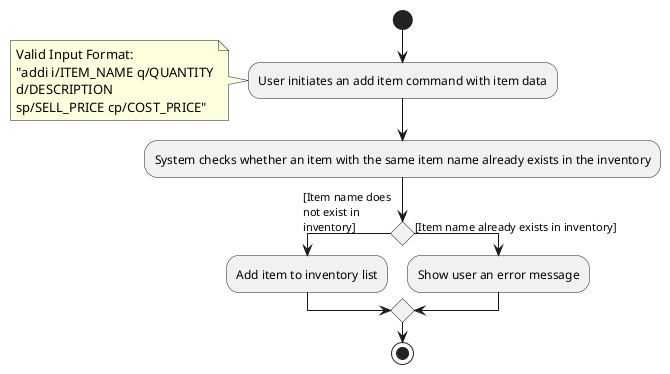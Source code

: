 @startuml
skinparam conditionStyle diamond

start
:User initiates an add item command with item data;
note :Valid Input Format: \n"addi i/ITEM_NAME q/QUANTITY\nd/DESCRIPTION\nsp/SELL_PRICE cp/COST_PRICE"
:System checks whether an item with the same item name already exists in the inventory;
if () then ([Item name does\nnot exist in\ninventory])
  :Add item to inventory list;

else ([Item name already exists in inventory])
  :Show user an error message;
endif

stop

@enduml
